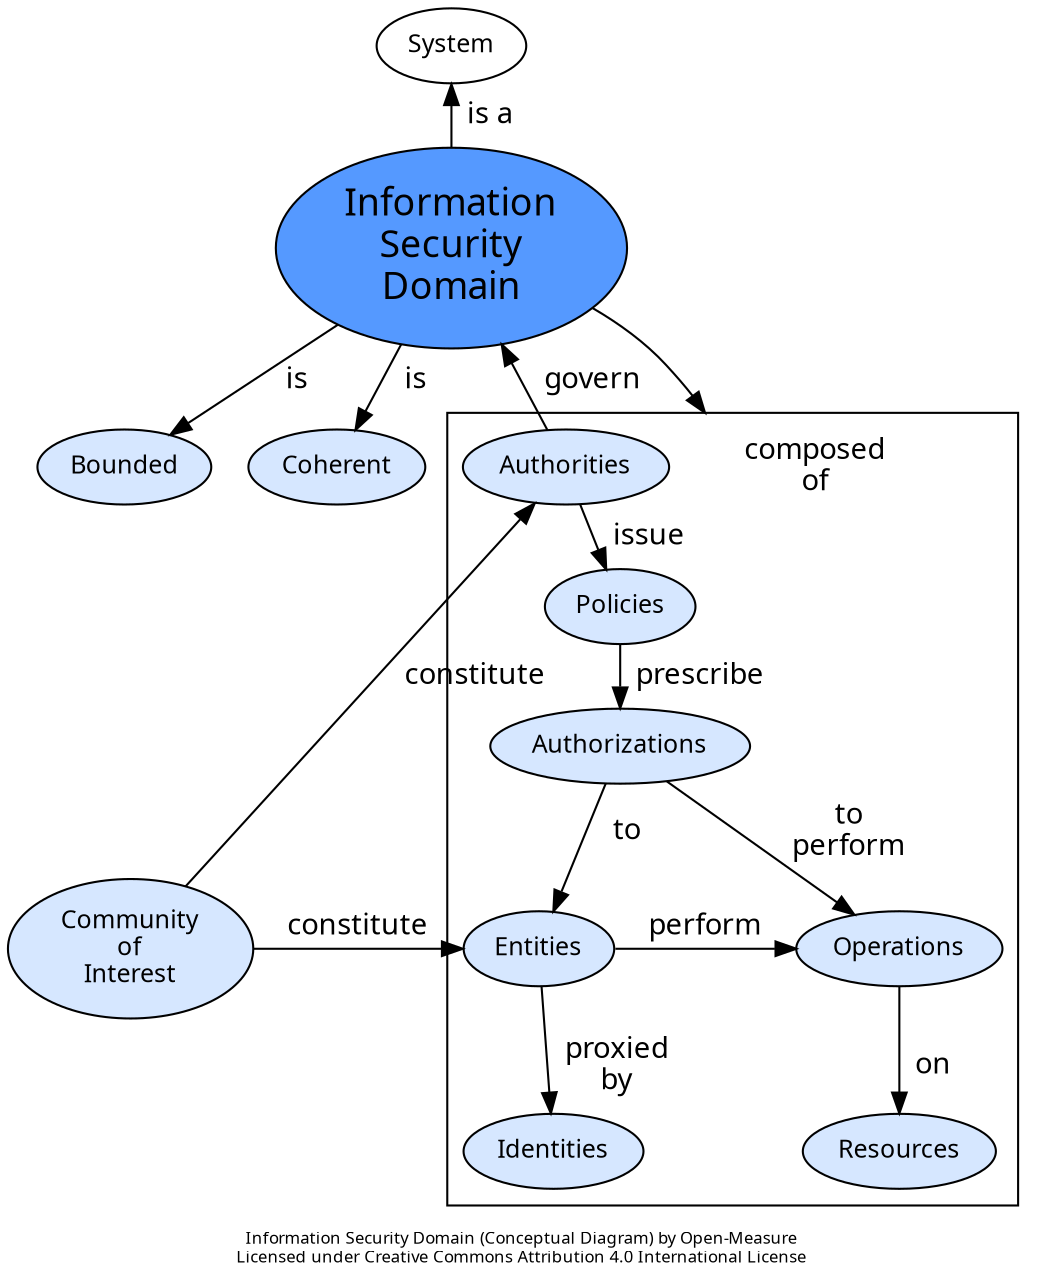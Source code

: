 digraph G {
	rankdir="TB";
	ranksep="0";
	splines="curve";
	newrank=true;
	packmode="clust";
	compound=true;
	fontname="Calibri";
	label="Information Security Domain (Conceptual Diagram) by Open-Measure\nLicensed under Creative Commons Attribution 4.0 International License";
	fontsize=8;
	node[shape="ellipse", fontsize=12, fillcolor="#d6e7ff", style="filled", fontname="Calibri"];
	edge[fontname="Calibri", minlen="1"];

	# Superordinate Concepts
	n_system [label="System", fillcolor="#ffffff"];
	n_system -> n_domain [weight=10, label="  is a  ", dir="back"];

	# Concept
	n_domain [label="Information\nSecurity\nDomain", fontsize=18, fillcolor="#5599ff", URL="https://open-measure.atlassian.net/wiki/spaces/DIC/pages/438698009"];

	# Delimiting Characteristics
	n_bounded [label="Bounded"];
	n_domain -> n_bounded [label="  is  "];
	n_coherent [label="Coherent"];
	n_domain -> n_coherent [label="  is  "];
	n_domain -> n_authorities [label="  govern  ", dir="back"];
	n_domain -> n_policies [label="  composed  \n  of  ", lhead="cluster_composition"];
	n_coi [label="Community\nof\nInterest"];
	n_coi -> n_authorities [label="  constitute  "];
	n_coi -> n_entities [label="  constitute  "];
	subgraph cluster_composition {
		color=black;
		label = "";
	n_authorities [label="Authorities"];
	n_policies [label="Policies"];
	n_authorities -> n_policies [label="  issue  "];
	n_authorizations [label="Authorizations"];
	n_policies -> n_authorizations [label="  prescribe  "];
	n_authorizations -> n_entities [label="  to  "];
	n_entities [label="Entities"];
	n_entities -> n_identities [label="  proxied  \n  by  "];
	n_identities [label="Identities"];
	n_operations [label="Operations"];
	n_entities -> n_operations [label="  perform  "];
	n_authorizations -> n_operations [label="  to  \n  perform  "];
	n_operations -> n_resources [label="  on  "];
	n_resources [label="Resources"];
	}
	#n_control_methods [label="{Automatically by software|Manually by people}", shape="record", color="black", fontcolor="black"];


	# Invisible edges
	#n_authorities -> n_coi [style="invis"];

	# Ranks
	{rank=same; n_entities; n_operations;}
	{rank=same; n_entities; n_coi;}

}
